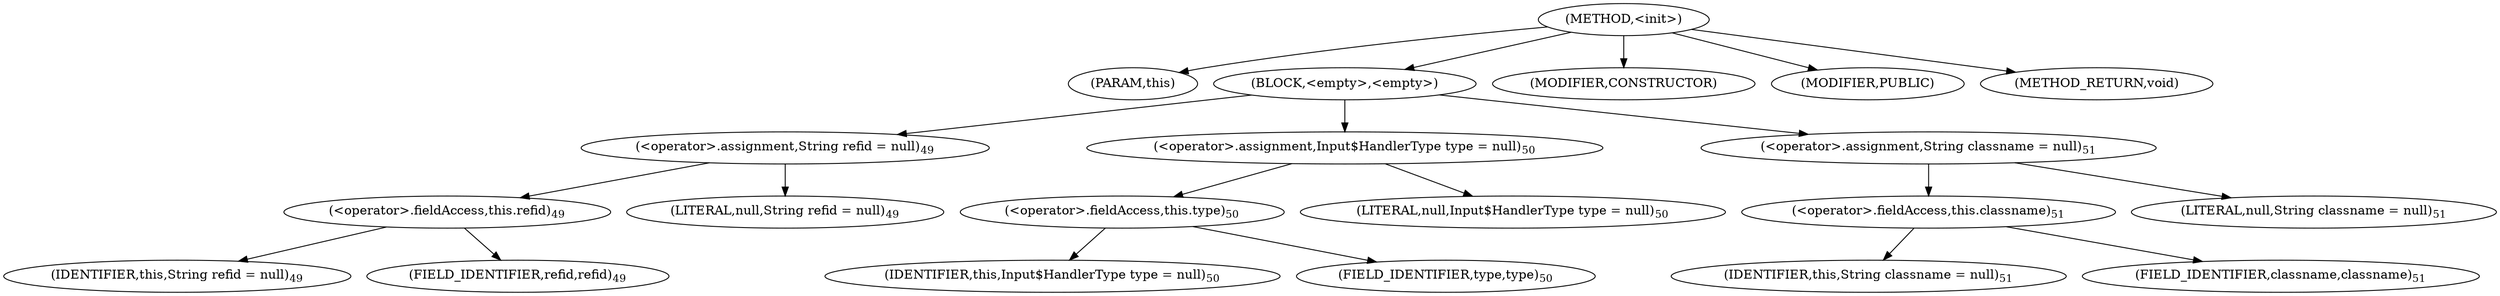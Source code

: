 digraph "&lt;init&gt;" {  
"199" [label = <(METHOD,&lt;init&gt;)> ]
"200" [label = <(PARAM,this)> ]
"201" [label = <(BLOCK,&lt;empty&gt;,&lt;empty&gt;)> ]
"202" [label = <(&lt;operator&gt;.assignment,String refid = null)<SUB>49</SUB>> ]
"203" [label = <(&lt;operator&gt;.fieldAccess,this.refid)<SUB>49</SUB>> ]
"204" [label = <(IDENTIFIER,this,String refid = null)<SUB>49</SUB>> ]
"205" [label = <(FIELD_IDENTIFIER,refid,refid)<SUB>49</SUB>> ]
"206" [label = <(LITERAL,null,String refid = null)<SUB>49</SUB>> ]
"207" [label = <(&lt;operator&gt;.assignment,Input$HandlerType type = null)<SUB>50</SUB>> ]
"208" [label = <(&lt;operator&gt;.fieldAccess,this.type)<SUB>50</SUB>> ]
"209" [label = <(IDENTIFIER,this,Input$HandlerType type = null)<SUB>50</SUB>> ]
"210" [label = <(FIELD_IDENTIFIER,type,type)<SUB>50</SUB>> ]
"211" [label = <(LITERAL,null,Input$HandlerType type = null)<SUB>50</SUB>> ]
"212" [label = <(&lt;operator&gt;.assignment,String classname = null)<SUB>51</SUB>> ]
"213" [label = <(&lt;operator&gt;.fieldAccess,this.classname)<SUB>51</SUB>> ]
"214" [label = <(IDENTIFIER,this,String classname = null)<SUB>51</SUB>> ]
"215" [label = <(FIELD_IDENTIFIER,classname,classname)<SUB>51</SUB>> ]
"216" [label = <(LITERAL,null,String classname = null)<SUB>51</SUB>> ]
"217" [label = <(MODIFIER,CONSTRUCTOR)> ]
"218" [label = <(MODIFIER,PUBLIC)> ]
"219" [label = <(METHOD_RETURN,void)> ]
  "199" -> "200" 
  "199" -> "201" 
  "199" -> "217" 
  "199" -> "218" 
  "199" -> "219" 
  "201" -> "202" 
  "201" -> "207" 
  "201" -> "212" 
  "202" -> "203" 
  "202" -> "206" 
  "203" -> "204" 
  "203" -> "205" 
  "207" -> "208" 
  "207" -> "211" 
  "208" -> "209" 
  "208" -> "210" 
  "212" -> "213" 
  "212" -> "216" 
  "213" -> "214" 
  "213" -> "215" 
}
